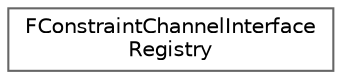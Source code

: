 digraph "Graphical Class Hierarchy"
{
 // INTERACTIVE_SVG=YES
 // LATEX_PDF_SIZE
  bgcolor="transparent";
  edge [fontname=Helvetica,fontsize=10,labelfontname=Helvetica,labelfontsize=10];
  node [fontname=Helvetica,fontsize=10,shape=box,height=0.2,width=0.4];
  rankdir="LR";
  Node0 [id="Node000000",label="FConstraintChannelInterface\lRegistry",height=0.2,width=0.4,color="grey40", fillcolor="white", style="filled",URL="$d1/d9a/classFConstraintChannelInterfaceRegistry.html",tooltip="Handle animatable interface registry."];
}

